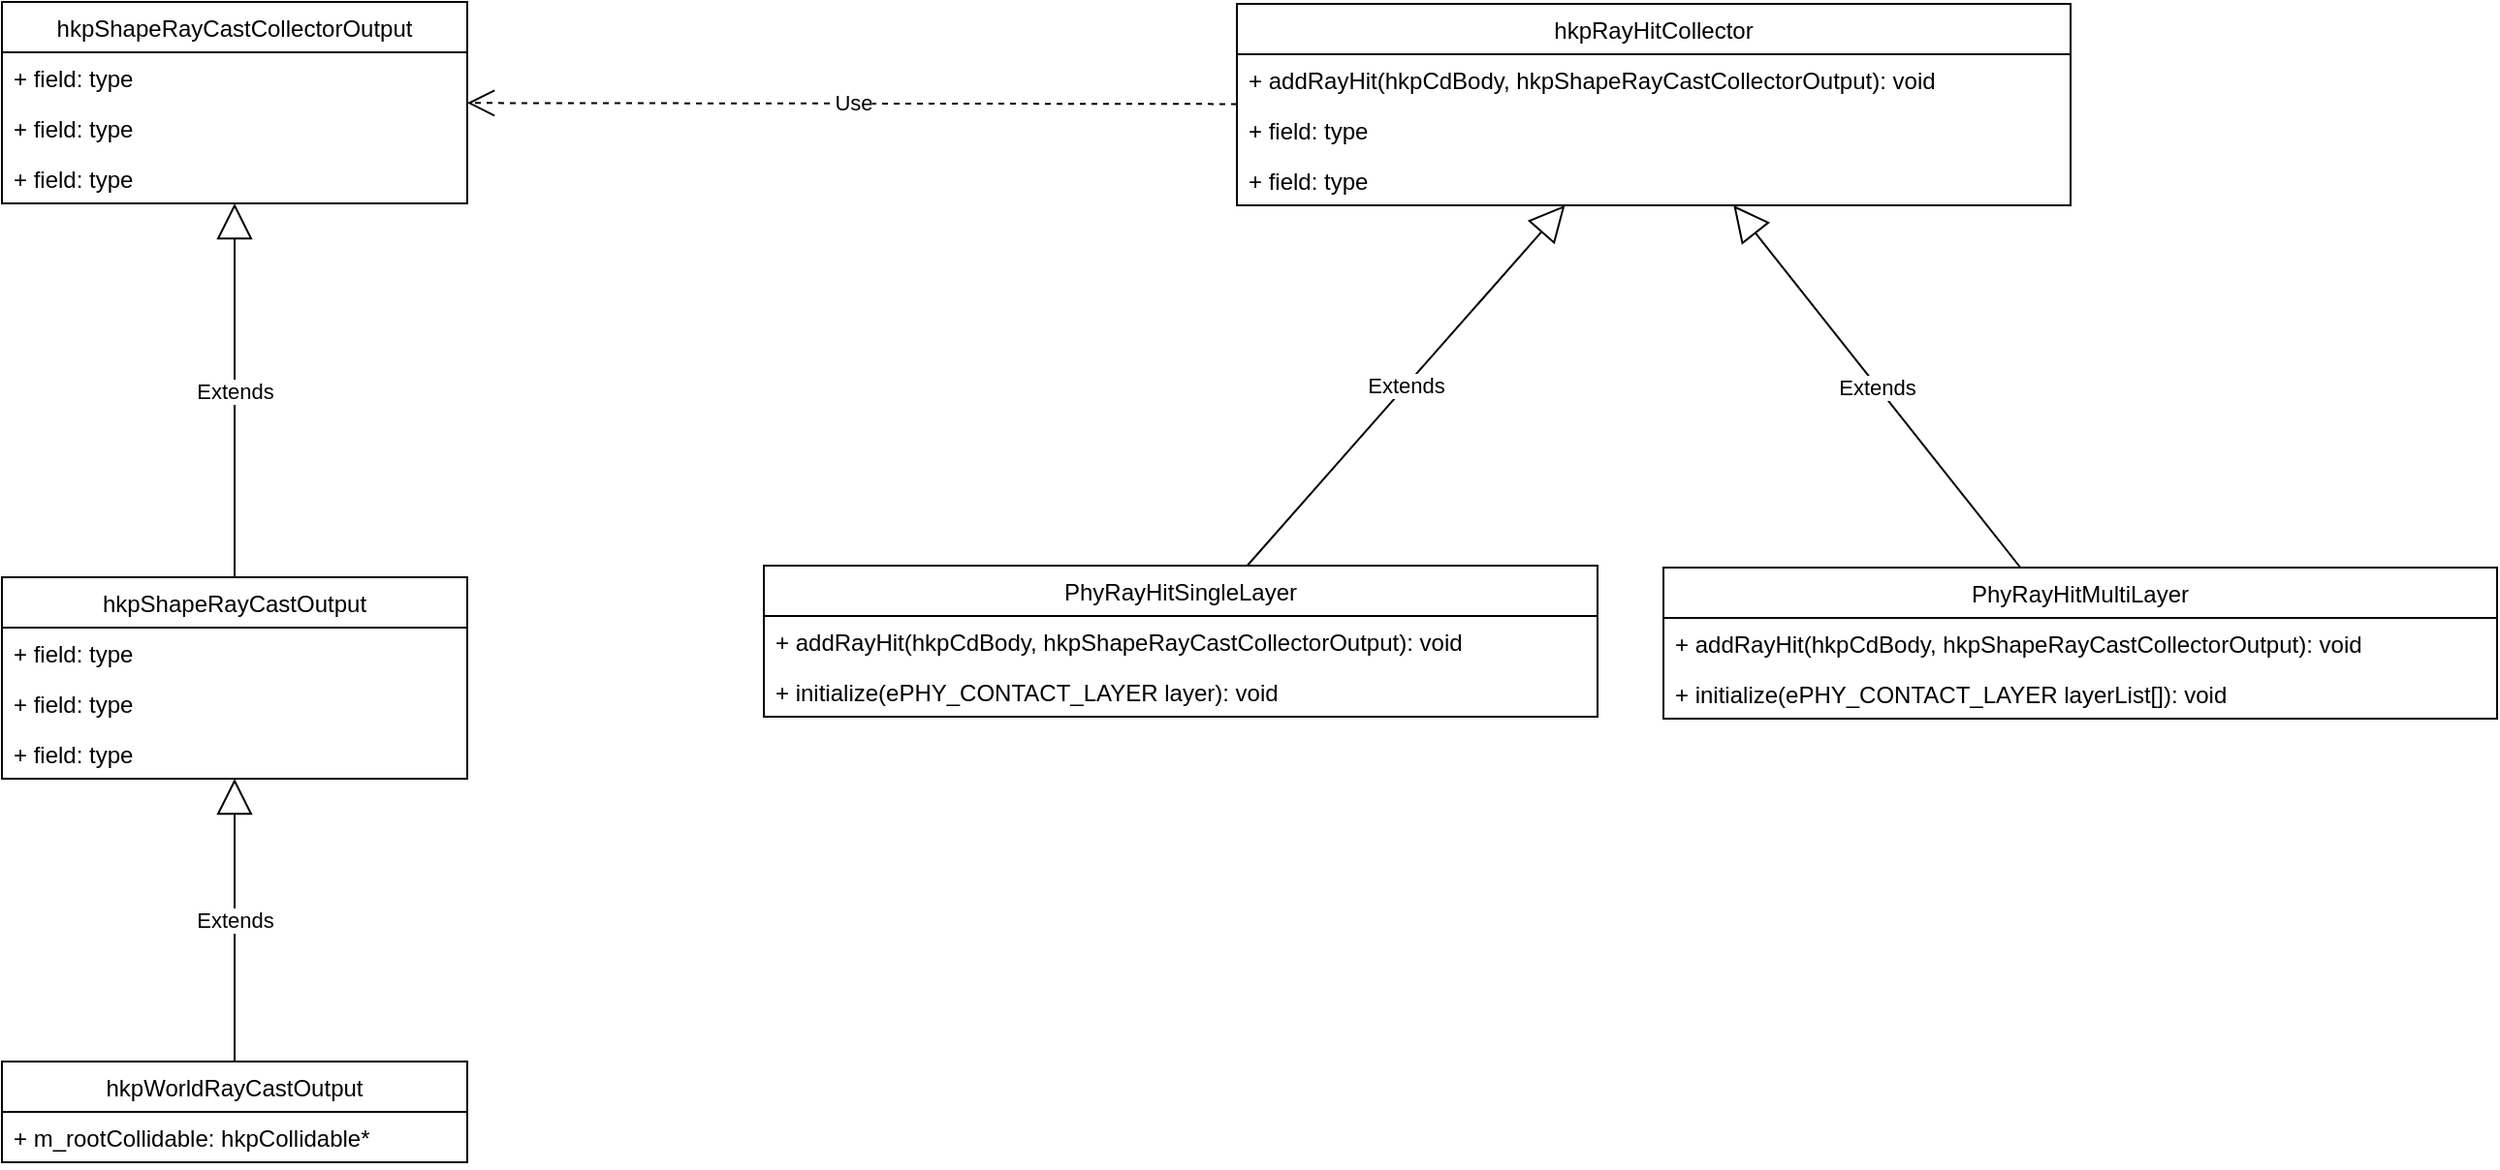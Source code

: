 <mxfile version="20.5.3" type="github">
  <diagram id="tL-6kWL7OE6Y4_7o2Q25" name="第 1 页">
    <mxGraphModel dx="2062" dy="1122" grid="0" gridSize="10" guides="0" tooltips="1" connect="1" arrows="1" fold="1" page="1" pageScale="1" pageWidth="827" pageHeight="1169" math="0" shadow="0">
      <root>
        <mxCell id="0" />
        <mxCell id="1" parent="0" />
        <mxCell id="IpbnwfdzPxnDgnIgmvJD-1" value="hkpShapeRayCastCollectorOutput" style="swimlane;fontStyle=0;childLayout=stackLayout;horizontal=1;startSize=26;fillColor=none;horizontalStack=0;resizeParent=1;resizeParentMax=0;resizeLast=0;collapsible=1;marginBottom=0;" vertex="1" parent="1">
          <mxGeometry x="280" y="533" width="240" height="104" as="geometry" />
        </mxCell>
        <mxCell id="IpbnwfdzPxnDgnIgmvJD-2" value="+ field: type" style="text;strokeColor=none;fillColor=none;align=left;verticalAlign=top;spacingLeft=4;spacingRight=4;overflow=hidden;rotatable=0;points=[[0,0.5],[1,0.5]];portConstraint=eastwest;" vertex="1" parent="IpbnwfdzPxnDgnIgmvJD-1">
          <mxGeometry y="26" width="240" height="26" as="geometry" />
        </mxCell>
        <mxCell id="IpbnwfdzPxnDgnIgmvJD-3" value="+ field: type" style="text;strokeColor=none;fillColor=none;align=left;verticalAlign=top;spacingLeft=4;spacingRight=4;overflow=hidden;rotatable=0;points=[[0,0.5],[1,0.5]];portConstraint=eastwest;" vertex="1" parent="IpbnwfdzPxnDgnIgmvJD-1">
          <mxGeometry y="52" width="240" height="26" as="geometry" />
        </mxCell>
        <mxCell id="IpbnwfdzPxnDgnIgmvJD-4" value="+ field: type" style="text;strokeColor=none;fillColor=none;align=left;verticalAlign=top;spacingLeft=4;spacingRight=4;overflow=hidden;rotatable=0;points=[[0,0.5],[1,0.5]];portConstraint=eastwest;" vertex="1" parent="IpbnwfdzPxnDgnIgmvJD-1">
          <mxGeometry y="78" width="240" height="26" as="geometry" />
        </mxCell>
        <mxCell id="IpbnwfdzPxnDgnIgmvJD-5" value="Extends" style="endArrow=block;endSize=16;endFill=0;html=1;rounded=0;" edge="1" parent="1" source="IpbnwfdzPxnDgnIgmvJD-6" target="IpbnwfdzPxnDgnIgmvJD-1">
          <mxGeometry width="160" relative="1" as="geometry">
            <mxPoint x="360" y="800" as="sourcePoint" />
            <mxPoint x="520" y="800" as="targetPoint" />
          </mxGeometry>
        </mxCell>
        <mxCell id="IpbnwfdzPxnDgnIgmvJD-6" value="hkpShapeRayCastOutput" style="swimlane;fontStyle=0;childLayout=stackLayout;horizontal=1;startSize=26;fillColor=none;horizontalStack=0;resizeParent=1;resizeParentMax=0;resizeLast=0;collapsible=1;marginBottom=0;" vertex="1" parent="1">
          <mxGeometry x="280" y="830" width="240" height="104" as="geometry" />
        </mxCell>
        <mxCell id="IpbnwfdzPxnDgnIgmvJD-7" value="+ field: type" style="text;strokeColor=none;fillColor=none;align=left;verticalAlign=top;spacingLeft=4;spacingRight=4;overflow=hidden;rotatable=0;points=[[0,0.5],[1,0.5]];portConstraint=eastwest;" vertex="1" parent="IpbnwfdzPxnDgnIgmvJD-6">
          <mxGeometry y="26" width="240" height="26" as="geometry" />
        </mxCell>
        <mxCell id="IpbnwfdzPxnDgnIgmvJD-8" value="+ field: type" style="text;strokeColor=none;fillColor=none;align=left;verticalAlign=top;spacingLeft=4;spacingRight=4;overflow=hidden;rotatable=0;points=[[0,0.5],[1,0.5]];portConstraint=eastwest;" vertex="1" parent="IpbnwfdzPxnDgnIgmvJD-6">
          <mxGeometry y="52" width="240" height="26" as="geometry" />
        </mxCell>
        <mxCell id="IpbnwfdzPxnDgnIgmvJD-9" value="+ field: type" style="text;strokeColor=none;fillColor=none;align=left;verticalAlign=top;spacingLeft=4;spacingRight=4;overflow=hidden;rotatable=0;points=[[0,0.5],[1,0.5]];portConstraint=eastwest;" vertex="1" parent="IpbnwfdzPxnDgnIgmvJD-6">
          <mxGeometry y="78" width="240" height="26" as="geometry" />
        </mxCell>
        <mxCell id="IpbnwfdzPxnDgnIgmvJD-10" value="hkpWorldRayCastOutput" style="swimlane;fontStyle=0;childLayout=stackLayout;horizontal=1;startSize=26;fillColor=none;horizontalStack=0;resizeParent=1;resizeParentMax=0;resizeLast=0;collapsible=1;marginBottom=0;" vertex="1" parent="1">
          <mxGeometry x="280" y="1080" width="240" height="52" as="geometry" />
        </mxCell>
        <mxCell id="IpbnwfdzPxnDgnIgmvJD-11" value="+ m_rootCollidable: hkpCollidable*" style="text;strokeColor=none;fillColor=none;align=left;verticalAlign=top;spacingLeft=4;spacingRight=4;overflow=hidden;rotatable=0;points=[[0,0.5],[1,0.5]];portConstraint=eastwest;" vertex="1" parent="IpbnwfdzPxnDgnIgmvJD-10">
          <mxGeometry y="26" width="240" height="26" as="geometry" />
        </mxCell>
        <mxCell id="IpbnwfdzPxnDgnIgmvJD-14" value="Extends" style="endArrow=block;endSize=16;endFill=0;html=1;rounded=0;" edge="1" parent="1" source="IpbnwfdzPxnDgnIgmvJD-10" target="IpbnwfdzPxnDgnIgmvJD-6">
          <mxGeometry width="160" relative="1" as="geometry">
            <mxPoint x="410" y="840" as="sourcePoint" />
            <mxPoint x="410" y="647" as="targetPoint" />
          </mxGeometry>
        </mxCell>
        <mxCell id="IpbnwfdzPxnDgnIgmvJD-15" value="hkpRayHitCollector" style="swimlane;fontStyle=0;childLayout=stackLayout;horizontal=1;startSize=26;fillColor=none;horizontalStack=0;resizeParent=1;resizeParentMax=0;resizeLast=0;collapsible=1;marginBottom=0;" vertex="1" parent="1">
          <mxGeometry x="917" y="534" width="430" height="104" as="geometry" />
        </mxCell>
        <mxCell id="IpbnwfdzPxnDgnIgmvJD-16" value="+ addRayHit(hkpCdBody, hkpShapeRayCastCollectorOutput): void" style="text;strokeColor=none;fillColor=none;align=left;verticalAlign=top;spacingLeft=4;spacingRight=4;overflow=hidden;rotatable=0;points=[[0,0.5],[1,0.5]];portConstraint=eastwest;" vertex="1" parent="IpbnwfdzPxnDgnIgmvJD-15">
          <mxGeometry y="26" width="430" height="26" as="geometry" />
        </mxCell>
        <mxCell id="IpbnwfdzPxnDgnIgmvJD-17" value="+ field: type" style="text;strokeColor=none;fillColor=none;align=left;verticalAlign=top;spacingLeft=4;spacingRight=4;overflow=hidden;rotatable=0;points=[[0,0.5],[1,0.5]];portConstraint=eastwest;" vertex="1" parent="IpbnwfdzPxnDgnIgmvJD-15">
          <mxGeometry y="52" width="430" height="26" as="geometry" />
        </mxCell>
        <mxCell id="IpbnwfdzPxnDgnIgmvJD-18" value="+ field: type" style="text;strokeColor=none;fillColor=none;align=left;verticalAlign=top;spacingLeft=4;spacingRight=4;overflow=hidden;rotatable=0;points=[[0,0.5],[1,0.5]];portConstraint=eastwest;" vertex="1" parent="IpbnwfdzPxnDgnIgmvJD-15">
          <mxGeometry y="78" width="430" height="26" as="geometry" />
        </mxCell>
        <mxCell id="IpbnwfdzPxnDgnIgmvJD-19" value="Use" style="endArrow=open;endSize=12;dashed=1;html=1;rounded=0;" edge="1" parent="1" source="IpbnwfdzPxnDgnIgmvJD-15" target="IpbnwfdzPxnDgnIgmvJD-1">
          <mxGeometry width="160" relative="1" as="geometry">
            <mxPoint x="360" y="910" as="sourcePoint" />
            <mxPoint x="520" y="910" as="targetPoint" />
          </mxGeometry>
        </mxCell>
        <mxCell id="IpbnwfdzPxnDgnIgmvJD-20" value="PhyRayHitSingleLayer" style="swimlane;fontStyle=0;childLayout=stackLayout;horizontal=1;startSize=26;fillColor=none;horizontalStack=0;resizeParent=1;resizeParentMax=0;resizeLast=0;collapsible=1;marginBottom=0;" vertex="1" parent="1">
          <mxGeometry x="673" y="824" width="430" height="78" as="geometry" />
        </mxCell>
        <mxCell id="IpbnwfdzPxnDgnIgmvJD-21" value="+ addRayHit(hkpCdBody, hkpShapeRayCastCollectorOutput): void" style="text;strokeColor=none;fillColor=none;align=left;verticalAlign=top;spacingLeft=4;spacingRight=4;overflow=hidden;rotatable=0;points=[[0,0.5],[1,0.5]];portConstraint=eastwest;" vertex="1" parent="IpbnwfdzPxnDgnIgmvJD-20">
          <mxGeometry y="26" width="430" height="26" as="geometry" />
        </mxCell>
        <mxCell id="IpbnwfdzPxnDgnIgmvJD-22" value="+ initialize(ePHY_CONTACT_LAYER layer): void" style="text;strokeColor=none;fillColor=none;align=left;verticalAlign=top;spacingLeft=4;spacingRight=4;overflow=hidden;rotatable=0;points=[[0,0.5],[1,0.5]];portConstraint=eastwest;" vertex="1" parent="IpbnwfdzPxnDgnIgmvJD-20">
          <mxGeometry y="52" width="430" height="26" as="geometry" />
        </mxCell>
        <mxCell id="IpbnwfdzPxnDgnIgmvJD-24" value="PhyRayHitMultiLayer" style="swimlane;fontStyle=0;childLayout=stackLayout;horizontal=1;startSize=26;fillColor=none;horizontalStack=0;resizeParent=1;resizeParentMax=0;resizeLast=0;collapsible=1;marginBottom=0;" vertex="1" parent="1">
          <mxGeometry x="1137" y="825" width="430" height="78" as="geometry" />
        </mxCell>
        <mxCell id="IpbnwfdzPxnDgnIgmvJD-25" value="+ addRayHit(hkpCdBody, hkpShapeRayCastCollectorOutput): void" style="text;strokeColor=none;fillColor=none;align=left;verticalAlign=top;spacingLeft=4;spacingRight=4;overflow=hidden;rotatable=0;points=[[0,0.5],[1,0.5]];portConstraint=eastwest;" vertex="1" parent="IpbnwfdzPxnDgnIgmvJD-24">
          <mxGeometry y="26" width="430" height="26" as="geometry" />
        </mxCell>
        <mxCell id="IpbnwfdzPxnDgnIgmvJD-26" value="+ initialize(ePHY_CONTACT_LAYER layerList[]): void" style="text;strokeColor=none;fillColor=none;align=left;verticalAlign=top;spacingLeft=4;spacingRight=4;overflow=hidden;rotatable=0;points=[[0,0.5],[1,0.5]];portConstraint=eastwest;" vertex="1" parent="IpbnwfdzPxnDgnIgmvJD-24">
          <mxGeometry y="52" width="430" height="26" as="geometry" />
        </mxCell>
        <mxCell id="IpbnwfdzPxnDgnIgmvJD-28" value="Extends" style="endArrow=block;endSize=16;endFill=0;html=1;rounded=0;" edge="1" parent="1" source="IpbnwfdzPxnDgnIgmvJD-20" target="IpbnwfdzPxnDgnIgmvJD-15">
          <mxGeometry width="160" relative="1" as="geometry">
            <mxPoint x="410" y="840" as="sourcePoint" />
            <mxPoint x="410" y="647" as="targetPoint" />
          </mxGeometry>
        </mxCell>
        <mxCell id="IpbnwfdzPxnDgnIgmvJD-29" value="Extends" style="endArrow=block;endSize=16;endFill=0;html=1;rounded=0;" edge="1" parent="1" source="IpbnwfdzPxnDgnIgmvJD-24" target="IpbnwfdzPxnDgnIgmvJD-15">
          <mxGeometry width="160" relative="1" as="geometry">
            <mxPoint x="929.788" y="837" as="sourcePoint" />
            <mxPoint x="1096.212" y="648" as="targetPoint" />
          </mxGeometry>
        </mxCell>
      </root>
    </mxGraphModel>
  </diagram>
</mxfile>
